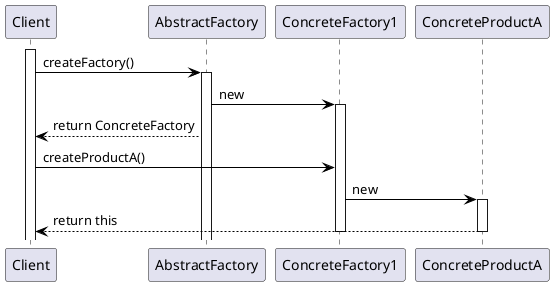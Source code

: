 ```plantuml
@startuml flex
    skinparam class {
	BackgroundColor White
	ArrowColor Black
	BorderColor Black
	
}
activate Client
Client -> AbstractFactory: createFactory()
activate AbstractFactory
AbstractFactory -> ConcreteFactory1: new
activate ConcreteFactory1
Client <-- AbstractFactory: return ConcreteFactory
Client -> ConcreteFactory1: createProductA()
ConcreteFactory1 -> ConcreteProductA:new 
activate ConcreteProductA
Client <-- ConcreteProductA: return this
deactivate ConcreteProductA
deactivate ConcreteFactory1





@enduml

```
